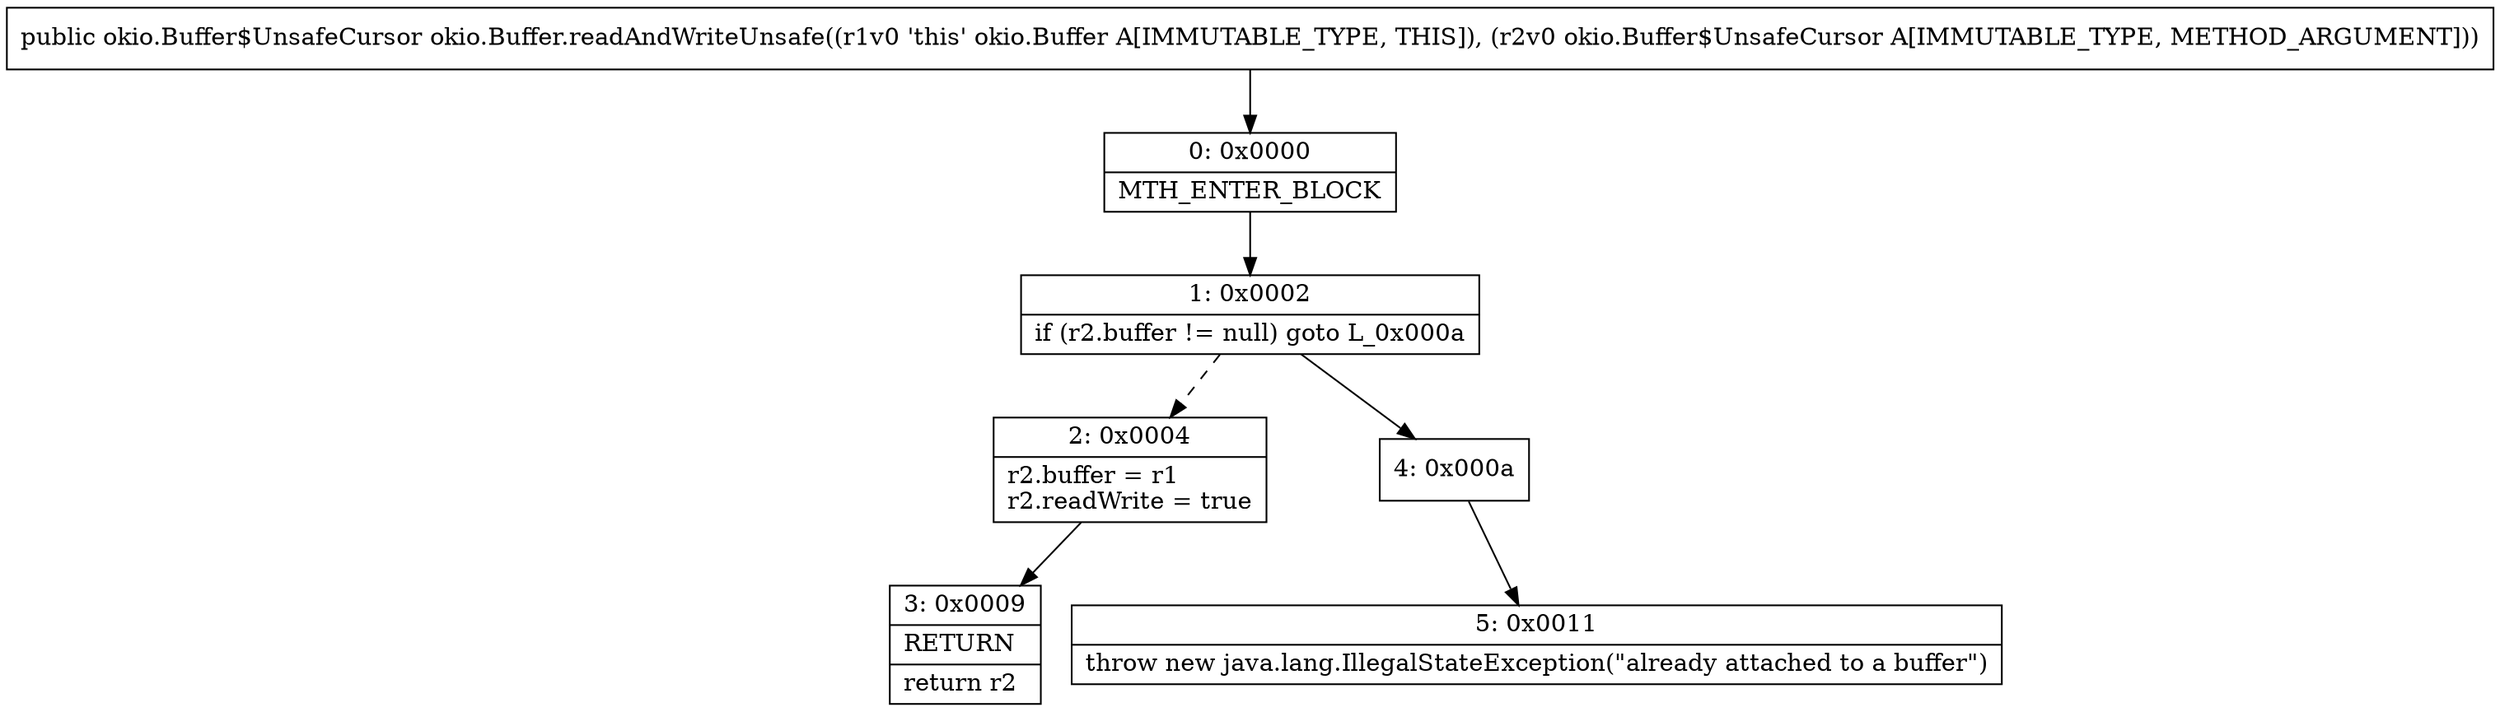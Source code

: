 digraph "CFG forokio.Buffer.readAndWriteUnsafe(Lokio\/Buffer$UnsafeCursor;)Lokio\/Buffer$UnsafeCursor;" {
Node_0 [shape=record,label="{0\:\ 0x0000|MTH_ENTER_BLOCK\l}"];
Node_1 [shape=record,label="{1\:\ 0x0002|if (r2.buffer != null) goto L_0x000a\l}"];
Node_2 [shape=record,label="{2\:\ 0x0004|r2.buffer = r1\lr2.readWrite = true\l}"];
Node_3 [shape=record,label="{3\:\ 0x0009|RETURN\l|return r2\l}"];
Node_4 [shape=record,label="{4\:\ 0x000a}"];
Node_5 [shape=record,label="{5\:\ 0x0011|throw new java.lang.IllegalStateException(\"already attached to a buffer\")\l}"];
MethodNode[shape=record,label="{public okio.Buffer$UnsafeCursor okio.Buffer.readAndWriteUnsafe((r1v0 'this' okio.Buffer A[IMMUTABLE_TYPE, THIS]), (r2v0 okio.Buffer$UnsafeCursor A[IMMUTABLE_TYPE, METHOD_ARGUMENT])) }"];
MethodNode -> Node_0;
Node_0 -> Node_1;
Node_1 -> Node_2[style=dashed];
Node_1 -> Node_4;
Node_2 -> Node_3;
Node_4 -> Node_5;
}

